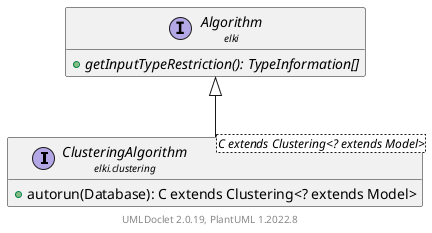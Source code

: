 @startuml
    remove .*\.(Instance|Par|Parameterizer|Factory)$
    set namespaceSeparator none
    hide empty fields
    hide empty methods

    interface "<size:14>ClusteringAlgorithm\n<size:10>elki.clustering" as elki.clustering.ClusteringAlgorithm<C extends Clustering<? extends Model>> [[ClusteringAlgorithm.html]] {
        +autorun(Database): C extends Clustering<? extends Model>
    }

    interface "<size:14>Algorithm\n<size:10>elki" as elki.Algorithm [[../Algorithm.html]] {
        {abstract} +getInputTypeRestriction(): TypeInformation[]
    }

    elki.Algorithm <|-- elki.clustering.ClusteringAlgorithm

    center footer UMLDoclet 2.0.19, PlantUML 1.2022.8
@enduml
